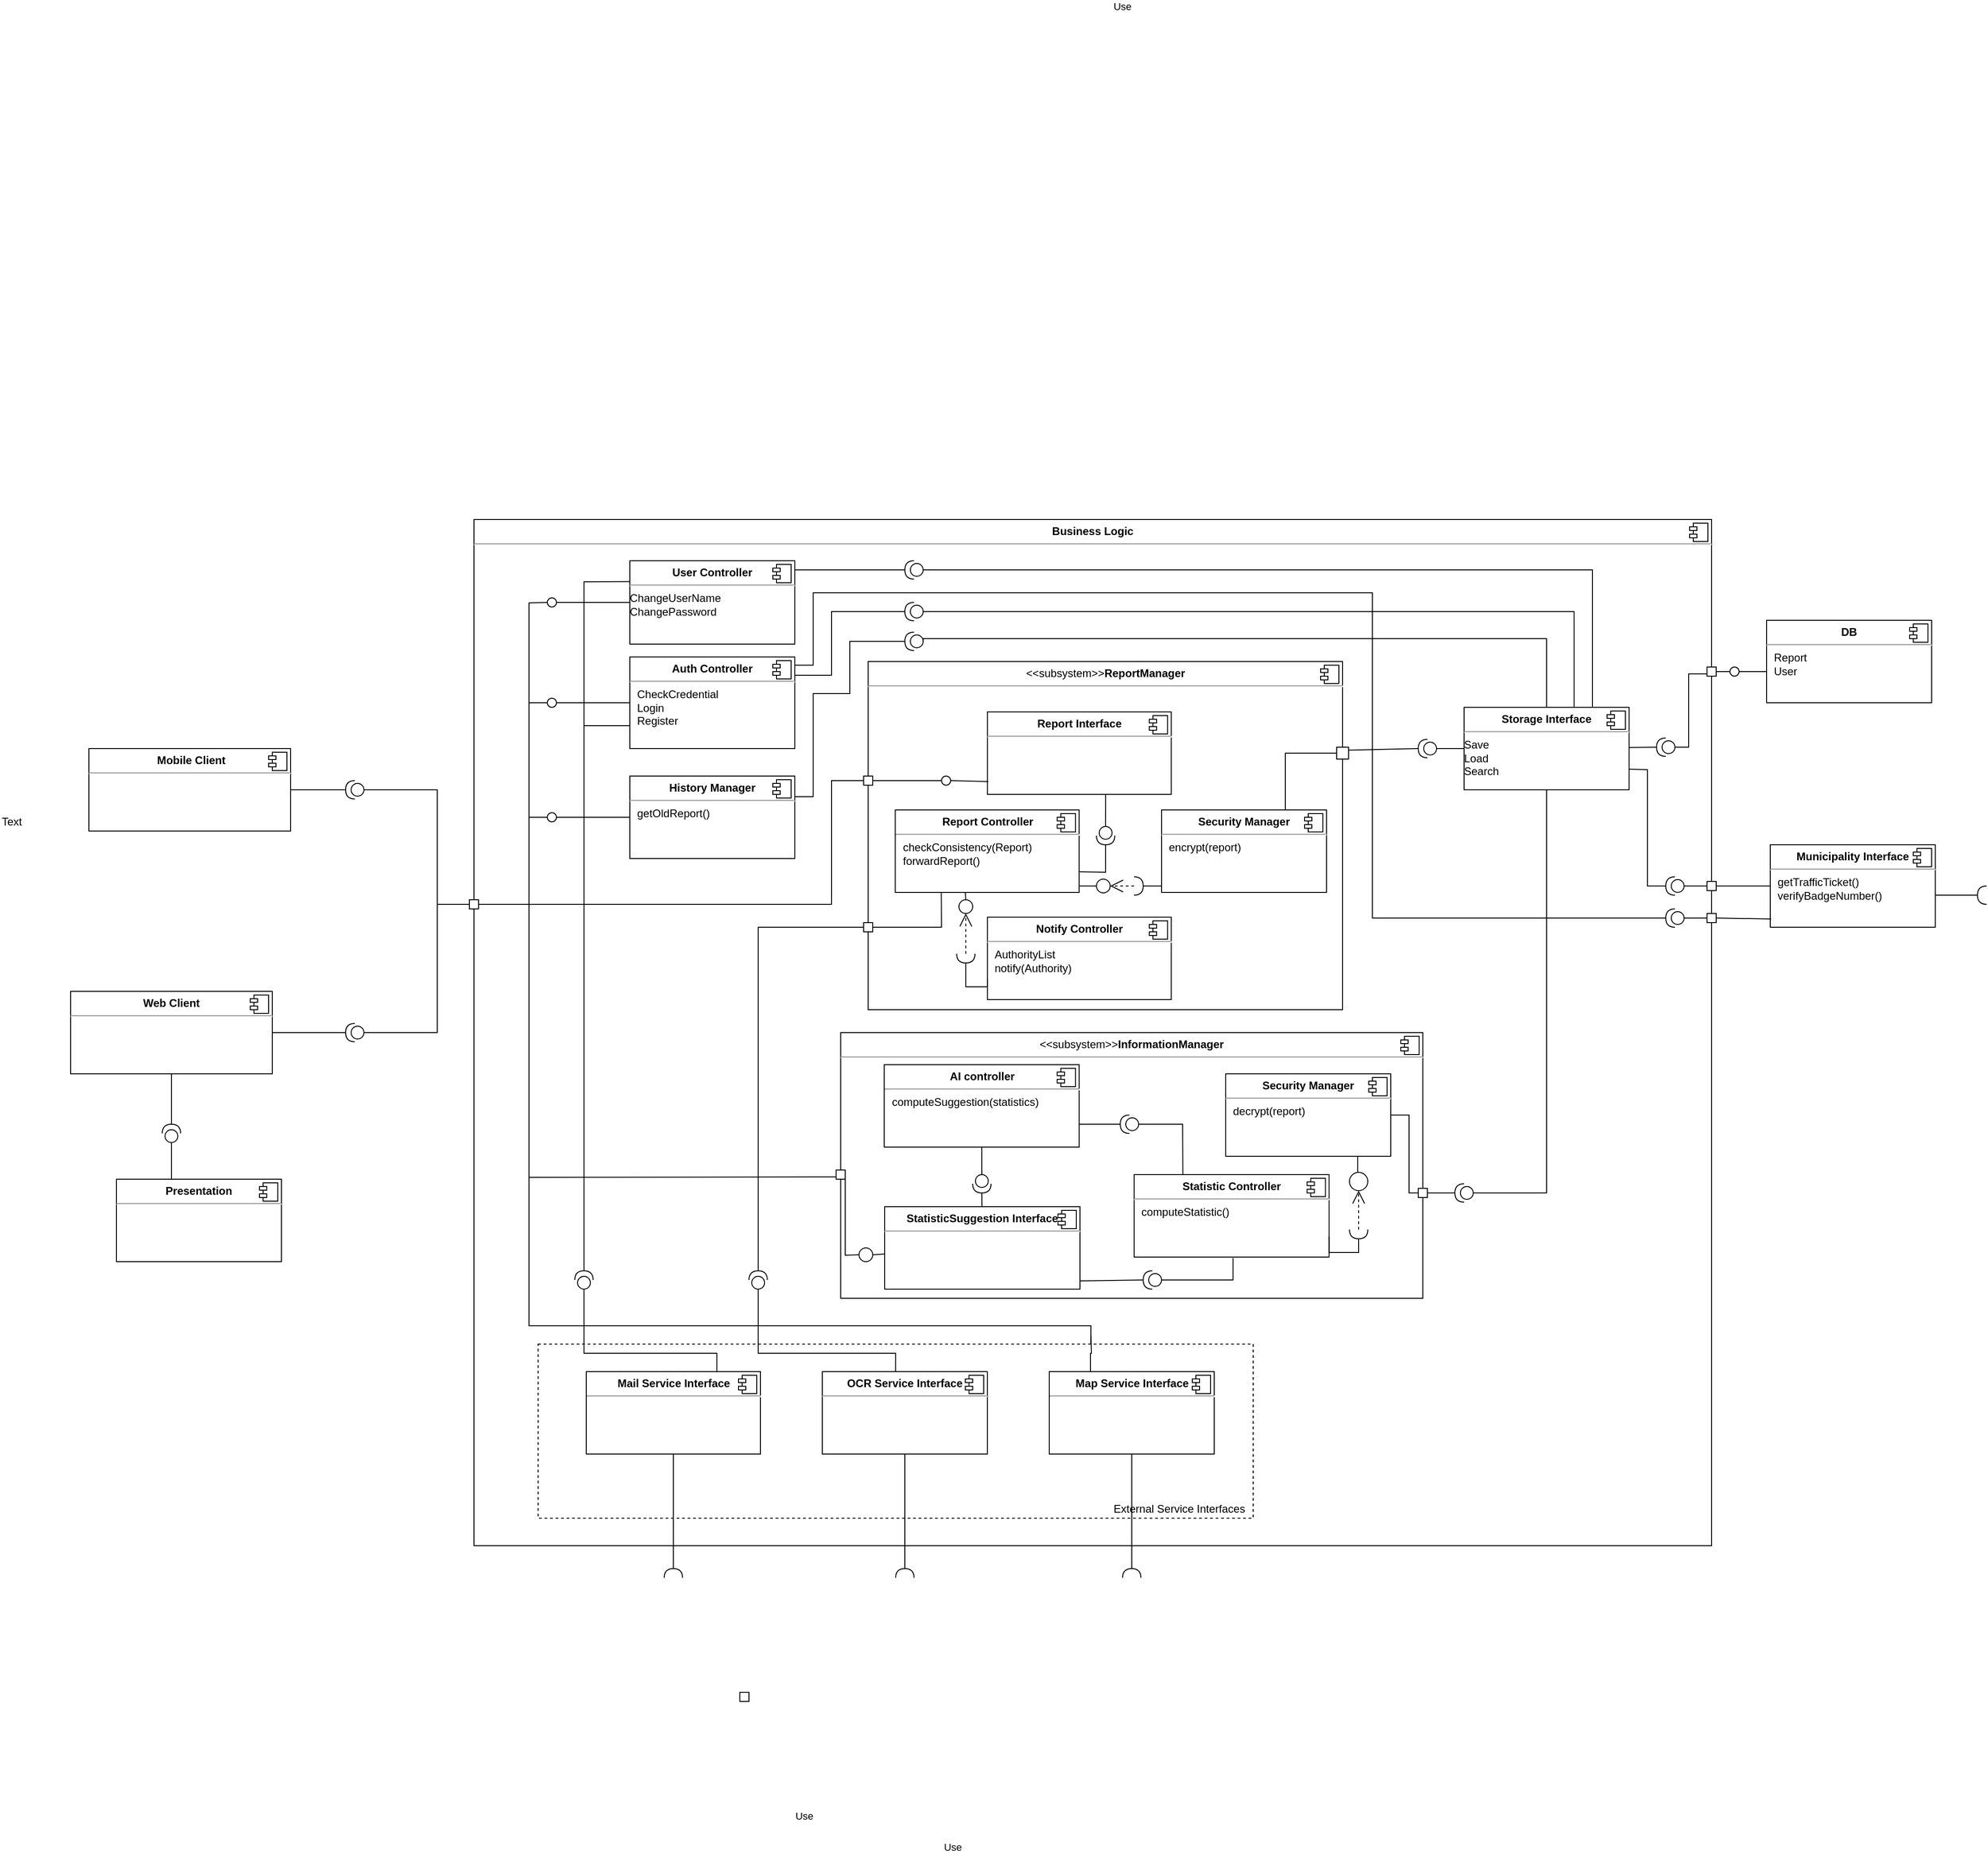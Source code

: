 <mxfile version="12.3.6" type="device" pages="1"><diagram id="5YClN9KeRhyfUi6IMF1h" name="Page-1"><mxGraphModel dx="1614" dy="1619" grid="1" gridSize="10" guides="1" tooltips="1" connect="1" arrows="1" fold="1" page="1" pageScale="1" pageWidth="827" pageHeight="1169" math="0" shadow="0"><root><mxCell id="0"/><mxCell id="1" parent="0"/><mxCell id="qqLT8RB5Y5soCKqECM3d-2" value="&lt;p style=&quot;margin: 0px ; margin-top: 6px ; text-align: center&quot;&gt;&lt;b&gt;Business Logic&lt;/b&gt;&lt;br&gt;&lt;/p&gt;&lt;hr&gt;&lt;p style=&quot;margin: 0px ; margin-left: 8px&quot;&gt;&lt;br&gt;&lt;/p&gt;" style="align=left;overflow=fill;html=1;shadow=0;" parent="1" vertex="1"><mxGeometry x="240" y="60" width="1350" height="1120" as="geometry"/></mxCell><mxCell id="qqLT8RB5Y5soCKqECM3d-3" value="" style="shape=component;jettyWidth=8;jettyHeight=4;" parent="qqLT8RB5Y5soCKqECM3d-2" vertex="1"><mxGeometry x="1" width="20" height="20" relative="1" as="geometry"><mxPoint x="-24" y="4" as="offset"/></mxGeometry></mxCell><mxCell id="BfB_PKCpEKvkI4DOImgI-2" value="" style="shape=providedRequiredInterface;html=1;verticalLabelPosition=bottom;rotation=180;" parent="qqLT8RB5Y5soCKqECM3d-2" vertex="1"><mxGeometry x="470" y="45" width="20" height="20" as="geometry"/></mxCell><mxCell id="BfB_PKCpEKvkI4DOImgI-3" value="" style="shape=providedRequiredInterface;html=1;verticalLabelPosition=bottom;rotation=-180;" parent="qqLT8RB5Y5soCKqECM3d-2" vertex="1"><mxGeometry x="470" y="90.5" width="20" height="20" as="geometry"/></mxCell><mxCell id="cd_9iEVdNCCK7uSHRolh-29" style="edgeStyle=orthogonalEdgeStyle;rounded=0;orthogonalLoop=1;jettySize=auto;html=1;exitX=1;exitY=0.5;exitDx=0;exitDy=0;exitPerimeter=0;entryX=1;entryY=0.5;entryDx=0;entryDy=0;endArrow=none;endFill=0;" parent="qqLT8RB5Y5soCKqECM3d-2" source="BfB_PKCpEKvkI4DOImgI-2" target="qSNP_pKOV0-4uGFezlVe-74" edge="1"><mxGeometry relative="1" as="geometry"><mxPoint x="710" y="115" as="sourcePoint"/><mxPoint x="379" y="135" as="targetPoint"/><Array as="points"><mxPoint x="350" y="55"/></Array></mxGeometry></mxCell><mxCell id="cd_9iEVdNCCK7uSHRolh-30" style="edgeStyle=orthogonalEdgeStyle;rounded=0;orthogonalLoop=1;jettySize=auto;html=1;exitX=1;exitY=0.5;exitDx=0;exitDy=0;exitPerimeter=0;entryX=1;entryY=0.5;entryDx=0;entryDy=0;endArrow=none;endFill=0;" parent="qqLT8RB5Y5soCKqECM3d-2" source="BfB_PKCpEKvkI4DOImgI-3" target="qSNP_pKOV0-4uGFezlVe-78" edge="1"><mxGeometry relative="1" as="geometry"><Array as="points"><mxPoint x="390" y="101"/><mxPoint x="390" y="170"/><mxPoint x="350" y="170"/></Array><mxPoint x="710" y="180" as="sourcePoint"/><mxPoint x="379" y="235" as="targetPoint"/></mxGeometry></mxCell><mxCell id="cd_9iEVdNCCK7uSHRolh-32" value="" style="shape=providedRequiredInterface;html=1;verticalLabelPosition=bottom;rotation=180;" parent="qqLT8RB5Y5soCKqECM3d-2" vertex="1"><mxGeometry x="1300" y="425" width="20" height="20" as="geometry"/></mxCell><mxCell id="qSNP_pKOV0-4uGFezlVe-166" value="" style="shape=providedRequiredInterface;html=1;verticalLabelPosition=bottom;rotation=180;" parent="qqLT8RB5Y5soCKqECM3d-2" vertex="1"><mxGeometry x="1030" y="240" width="20" height="20" as="geometry"/></mxCell><mxCell id="nQHkzfmCRFZbPnYe0Qzf-6" value="" style="whiteSpace=wrap;html=1;aspect=fixed;" parent="qqLT8RB5Y5soCKqECM3d-2" vertex="1"><mxGeometry x="1345" y="161" width="10" height="10" as="geometry"/></mxCell><mxCell id="nQHkzfmCRFZbPnYe0Qzf-8" style="edgeStyle=orthogonalEdgeStyle;rounded=0;orthogonalLoop=1;jettySize=auto;html=1;exitX=1;exitY=0.25;exitDx=0;exitDy=0;entryX=1;entryY=0.75;entryDx=0;entryDy=0;endArrow=none;endFill=0;" parent="qqLT8RB5Y5soCKqECM3d-2" source="nQHkzfmCRFZbPnYe0Qzf-6" target="nQHkzfmCRFZbPnYe0Qzf-6" edge="1"><mxGeometry relative="1" as="geometry"/></mxCell><mxCell id="qSNP_pKOV0-4uGFezlVe-78" value="&lt;p style=&quot;margin: 0px ; margin-top: 6px ; text-align: center&quot;&gt;&lt;b&gt;Auth Controller&lt;br&gt;&lt;/b&gt;&lt;/p&gt;&lt;hr&gt;&lt;p style=&quot;margin: 0px ; margin-left: 8px&quot;&gt;CheckCredential&lt;/p&gt;&lt;p style=&quot;margin: 0px ; margin-left: 8px&quot;&gt;Login&lt;/p&gt;&lt;p style=&quot;margin: 0px ; margin-left: 8px&quot;&gt;Register&lt;br&gt;&lt;/p&gt;" style="align=left;overflow=fill;html=1;" parent="qqLT8RB5Y5soCKqECM3d-2" vertex="1"><mxGeometry x="170" y="150" width="180" height="100" as="geometry"/></mxCell><mxCell id="qSNP_pKOV0-4uGFezlVe-79" value="" style="shape=component;jettyWidth=8;jettyHeight=4;" parent="qSNP_pKOV0-4uGFezlVe-78" vertex="1"><mxGeometry x="1" width="20" height="20" relative="1" as="geometry"><mxPoint x="-24" y="4" as="offset"/></mxGeometry></mxCell><mxCell id="qSNP_pKOV0-4uGFezlVe-74" value="&lt;p style=&quot;margin: 0px ; margin-top: 6px ; text-align: center&quot;&gt;&lt;b&gt;User Controller&lt;/b&gt;&lt;/p&gt;&lt;hr&gt;&lt;div&gt;ChangeUserName&lt;/div&gt;&lt;div&gt;ChangePassword&lt;br&gt;&lt;/div&gt;&lt;div&gt;&lt;br&gt;&lt;/div&gt;&lt;div&gt;&lt;br&gt;&lt;/div&gt;" style="align=left;overflow=fill;html=1;" parent="qqLT8RB5Y5soCKqECM3d-2" vertex="1"><mxGeometry x="170" y="45" width="180" height="91" as="geometry"/></mxCell><mxCell id="qSNP_pKOV0-4uGFezlVe-75" value="" style="shape=component;jettyWidth=8;jettyHeight=4;" parent="qSNP_pKOV0-4uGFezlVe-74" vertex="1"><mxGeometry x="1" width="20" height="20" relative="1" as="geometry"><mxPoint x="-24" y="4" as="offset"/></mxGeometry></mxCell><mxCell id="_JZRmpUxR8vqIyTL9JEv-31" style="edgeStyle=orthogonalEdgeStyle;rounded=0;orthogonalLoop=1;jettySize=auto;html=1;exitX=1;exitY=0.25;exitDx=0;exitDy=0;entryX=1;entryY=0.5;entryDx=0;entryDy=0;entryPerimeter=0;endArrow=none;endFill=0;" parent="qqLT8RB5Y5soCKqECM3d-2" source="_JZRmpUxR8vqIyTL9JEv-19" target="_JZRmpUxR8vqIyTL9JEv-30" edge="1"><mxGeometry relative="1" as="geometry"><Array as="points"><mxPoint x="370" y="303"/><mxPoint x="370" y="190"/><mxPoint x="410" y="190"/><mxPoint x="410" y="133"/></Array></mxGeometry></mxCell><mxCell id="_JZRmpUxR8vqIyTL9JEv-19" value="&lt;p style=&quot;margin: 0px ; margin-top: 6px ; text-align: center&quot;&gt;&lt;b&gt;History Manager&lt;/b&gt;&lt;br&gt;&lt;/p&gt;&lt;hr&gt;&lt;p style=&quot;margin: 0px ; margin-left: 8px&quot;&gt;getOldReport()&lt;br&gt;&lt;/p&gt;" style="align=left;overflow=fill;html=1;" parent="qqLT8RB5Y5soCKqECM3d-2" vertex="1"><mxGeometry x="170" y="280" width="180" height="90" as="geometry"/></mxCell><mxCell id="_JZRmpUxR8vqIyTL9JEv-20" value="" style="shape=component;jettyWidth=8;jettyHeight=4;" parent="_JZRmpUxR8vqIyTL9JEv-19" vertex="1"><mxGeometry x="1" width="20" height="20" relative="1" as="geometry"><mxPoint x="-24" y="4" as="offset"/></mxGeometry></mxCell><mxCell id="cd_9iEVdNCCK7uSHRolh-42" style="edgeStyle=none;rounded=0;orthogonalLoop=1;jettySize=auto;html=1;exitX=1;exitY=0.5;exitDx=0;exitDy=0;exitPerimeter=0;endArrow=none;endFill=0;entryX=1;entryY=0.09;entryDx=0;entryDy=0;entryPerimeter=0;" parent="qqLT8RB5Y5soCKqECM3d-2" source="cd_9iEVdNCCK7uSHRolh-32" target="qSNP_pKOV0-4uGFezlVe-78" edge="1"><mxGeometry relative="1" as="geometry"><mxPoint x="1540" y="495" as="sourcePoint"/><mxPoint x="350" y="214" as="targetPoint"/><Array as="points"><mxPoint x="980" y="435"/><mxPoint x="980" y="280"/><mxPoint x="980" y="80"/><mxPoint x="590" y="80"/><mxPoint x="370" y="80"/><mxPoint x="370" y="120"/><mxPoint x="370" y="159"/></Array></mxGeometry></mxCell><mxCell id="qSNP_pKOV0-4uGFezlVe-80" value="" style="ellipse;whiteSpace=wrap;html=1;aspect=fixed;" parent="qqLT8RB5Y5soCKqECM3d-2" vertex="1"><mxGeometry x="80" y="85.5" width="10" height="10" as="geometry"/></mxCell><mxCell id="cd_9iEVdNCCK7uSHRolh-16" style="edgeStyle=none;rounded=0;orthogonalLoop=1;jettySize=auto;html=1;exitX=1;exitY=0.5;exitDx=0;exitDy=0;endArrow=none;endFill=0;entryX=0;entryY=0.5;entryDx=0;entryDy=0;" parent="qqLT8RB5Y5soCKqECM3d-2" source="qSNP_pKOV0-4uGFezlVe-80" target="qSNP_pKOV0-4uGFezlVe-74" edge="1"><mxGeometry relative="1" as="geometry"><mxPoint x="145" y="155" as="targetPoint"/></mxGeometry></mxCell><mxCell id="_JZRmpUxR8vqIyTL9JEv-24" style="edgeStyle=orthogonalEdgeStyle;rounded=0;orthogonalLoop=1;jettySize=auto;html=1;exitX=1;exitY=0.5;exitDx=0;exitDy=0;entryX=0;entryY=0.5;entryDx=0;entryDy=0;endArrow=none;endFill=0;" parent="qqLT8RB5Y5soCKqECM3d-2" source="qSNP_pKOV0-4uGFezlVe-91" target="qSNP_pKOV0-4uGFezlVe-78" edge="1"><mxGeometry relative="1" as="geometry"/></mxCell><mxCell id="qSNP_pKOV0-4uGFezlVe-91" value="" style="ellipse;whiteSpace=wrap;html=1;aspect=fixed;" parent="qqLT8RB5Y5soCKqECM3d-2" vertex="1"><mxGeometry x="80" y="195" width="10" height="10" as="geometry"/></mxCell><mxCell id="_JZRmpUxR8vqIyTL9JEv-29" style="edgeStyle=orthogonalEdgeStyle;rounded=0;orthogonalLoop=1;jettySize=auto;html=1;exitX=1;exitY=0.5;exitDx=0;exitDy=0;entryX=0;entryY=0.5;entryDx=0;entryDy=0;endArrow=none;endFill=0;" parent="qqLT8RB5Y5soCKqECM3d-2" source="_JZRmpUxR8vqIyTL9JEv-27" target="_JZRmpUxR8vqIyTL9JEv-19" edge="1"><mxGeometry relative="1" as="geometry"/></mxCell><mxCell id="_JZRmpUxR8vqIyTL9JEv-27" value="" style="ellipse;whiteSpace=wrap;html=1;aspect=fixed;" parent="qqLT8RB5Y5soCKqECM3d-2" vertex="1"><mxGeometry x="80" y="320" width="10" height="10" as="geometry"/></mxCell><mxCell id="_JZRmpUxR8vqIyTL9JEv-30" value="" style="shape=providedRequiredInterface;html=1;verticalLabelPosition=bottom;rotation=180;" parent="qqLT8RB5Y5soCKqECM3d-2" vertex="1"><mxGeometry x="470" y="123" width="20" height="20" as="geometry"/></mxCell><mxCell id="a7hR6AEU0rqpUllK16c6-3" value="&lt;b&gt;&lt;/b&gt;&lt;p style=&quot;margin: 0px ; margin-top: 6px ; text-align: center&quot;&gt;&lt;b&gt;&amp;nbsp;Mobile Client&lt;/b&gt;&lt;br&gt;&lt;/p&gt;&lt;hr&gt;" style="align=left;overflow=fill;html=1;" parent="1" vertex="1"><mxGeometry x="-180" y="310" width="220" height="90" as="geometry"/></mxCell><mxCell id="a7hR6AEU0rqpUllK16c6-4" value="" style="shape=component;jettyWidth=8;jettyHeight=4;" parent="a7hR6AEU0rqpUllK16c6-3" vertex="1"><mxGeometry x="1" width="20" height="20" relative="1" as="geometry"><mxPoint x="-24" y="4" as="offset"/></mxGeometry></mxCell><mxCell id="qSNP_pKOV0-4uGFezlVe-90" style="edgeStyle=none;rounded=0;orthogonalLoop=1;jettySize=auto;html=1;exitX=0;exitY=0.5;exitDx=0;exitDy=0;exitPerimeter=0;entryX=0;entryY=0.5;entryDx=0;entryDy=0;endArrow=none;endFill=0;" parent="1" target="qSNP_pKOV0-4uGFezlVe-80" edge="1"><mxGeometry relative="1" as="geometry"><Array as="points"><mxPoint x="300" y="480"/><mxPoint x="300" y="151"/></Array><mxPoint x="210" y="480" as="sourcePoint"/></mxGeometry></mxCell><mxCell id="qSNP_pKOV0-4uGFezlVe-104" style="edgeStyle=none;rounded=0;orthogonalLoop=1;jettySize=auto;html=1;exitX=0;exitY=0.5;exitDx=0;exitDy=0;exitPerimeter=0;entryX=0;entryY=0.5;entryDx=0;entryDy=0;endArrow=none;endFill=0;" parent="1" target="qSNP_pKOV0-4uGFezlVe-103" edge="1"><mxGeometry relative="1" as="geometry"><Array as="points"><mxPoint x="630" y="480"/><mxPoint x="630" y="380"/><mxPoint x="630" y="345"/></Array><mxPoint x="210" y="480" as="sourcePoint"/></mxGeometry></mxCell><mxCell id="qSNP_pKOV0-4uGFezlVe-138" style="edgeStyle=none;rounded=0;orthogonalLoop=1;jettySize=auto;html=1;exitX=0;exitY=0.5;exitDx=0;exitDy=0;exitPerimeter=0;entryX=0;entryY=0.75;entryDx=0;entryDy=0;endArrow=none;endFill=0;" parent="1" source="_JZRmpUxR8vqIyTL9JEv-38" target="qSNP_pKOV0-4uGFezlVe-137" edge="1"><mxGeometry relative="1" as="geometry"><Array as="points"><mxPoint x="200" y="355"/><mxPoint x="200" y="480"/><mxPoint x="300" y="480"/><mxPoint x="300" y="778"/></Array><mxPoint x="210" y="480" as="sourcePoint"/></mxGeometry></mxCell><mxCell id="_xlGBoI4aea91XirdVQH-34" style="edgeStyle=none;rounded=0;orthogonalLoop=1;jettySize=auto;html=1;exitX=0;exitY=0.5;exitDx=0;exitDy=0;exitPerimeter=0;entryX=0.25;entryY=0;entryDx=0;entryDy=0;labelBackgroundColor=#ffffff;endArrow=none;endFill=0;" parent="1" source="qqLT8RB5Y5soCKqECM3d-7" target="qSNP_pKOV0-4uGFezlVe-113" edge="1"><mxGeometry relative="1" as="geometry"><Array as="points"><mxPoint x="300" y="480"/><mxPoint x="300" y="940"/><mxPoint x="913" y="940"/></Array></mxGeometry></mxCell><mxCell id="qSNP_pKOV0-4uGFezlVe-95" value="&lt;p style=&quot;margin: 0px ; margin-top: 6px ; text-align: center&quot;&gt;&amp;lt;&amp;lt;subsystem&amp;gt;&amp;gt;&lt;b&gt;ReportManager&lt;/b&gt;&lt;br&gt;&lt;/p&gt;&lt;hr&gt;" style="align=left;overflow=fill;html=1;" parent="1" vertex="1"><mxGeometry x="670" y="215" width="517.5" height="380" as="geometry"/></mxCell><mxCell id="qSNP_pKOV0-4uGFezlVe-96" value="" style="shape=component;jettyWidth=8;jettyHeight=4;" parent="qSNP_pKOV0-4uGFezlVe-95" vertex="1"><mxGeometry x="1" width="20" height="20" relative="1" as="geometry"><mxPoint x="-24" y="4" as="offset"/></mxGeometry></mxCell><mxCell id="qSNP_pKOV0-4uGFezlVe-97" value="&lt;p style=&quot;margin: 0px ; margin-top: 6px ; text-align: center&quot;&gt;&lt;b&gt;Report Interface&lt;br&gt;&lt;/b&gt;&lt;/p&gt;&lt;hr&gt;&lt;p style=&quot;margin: 0px ; margin-left: 8px&quot;&gt;&lt;br&gt;&lt;/p&gt;" style="align=left;overflow=fill;html=1;" parent="qSNP_pKOV0-4uGFezlVe-95" vertex="1"><mxGeometry x="130.071" y="55" width="200.571" height="90" as="geometry"/></mxCell><mxCell id="qSNP_pKOV0-4uGFezlVe-98" value="" style="shape=component;jettyWidth=8;jettyHeight=4;" parent="qSNP_pKOV0-4uGFezlVe-97" vertex="1"><mxGeometry x="1" width="20" height="20" relative="1" as="geometry"><mxPoint x="-24" y="4" as="offset"/></mxGeometry></mxCell><mxCell id="qSNP_pKOV0-4uGFezlVe-99" value="&lt;p style=&quot;margin: 0px ; margin-top: 6px ; text-align: center&quot;&gt;&lt;b&gt;Report Controller&lt;/b&gt;&lt;br&gt;&lt;/p&gt;&lt;hr&gt;&lt;p style=&quot;margin: 0px ; margin-left: 8px&quot;&gt;checkConsistency(Report)&lt;/p&gt;&lt;p style=&quot;margin: 0px ; margin-left: 8px&quot;&gt;forwardReport()&lt;br&gt;&lt;/p&gt;" style="align=left;overflow=fill;html=1;" parent="qSNP_pKOV0-4uGFezlVe-95" vertex="1"><mxGeometry x="29.571" y="162" width="200.571" height="90" as="geometry"/></mxCell><mxCell id="qSNP_pKOV0-4uGFezlVe-100" value="" style="shape=component;jettyWidth=8;jettyHeight=4;" parent="qSNP_pKOV0-4uGFezlVe-99" vertex="1"><mxGeometry x="1" width="20" height="20" relative="1" as="geometry"><mxPoint x="-24" y="4" as="offset"/></mxGeometry></mxCell><mxCell id="qSNP_pKOV0-4uGFezlVe-101" value="&lt;p style=&quot;margin: 0px ; margin-top: 6px ; text-align: center&quot;&gt;&lt;b&gt;Notify Controller&lt;/b&gt;&lt;br&gt;&lt;/p&gt;&lt;hr&gt;&lt;p style=&quot;margin: 0px ; margin-left: 8px&quot;&gt;AuthorityList&lt;/p&gt;&lt;p style=&quot;margin: 0px ; margin-left: 8px&quot;&gt;notify(Authority)&lt;br&gt;&lt;/p&gt;" style="align=left;overflow=fill;html=1;" parent="qSNP_pKOV0-4uGFezlVe-95" vertex="1"><mxGeometry x="130.071" y="279" width="200.571" height="90" as="geometry"/></mxCell><mxCell id="qSNP_pKOV0-4uGFezlVe-102" value="" style="shape=component;jettyWidth=8;jettyHeight=4;" parent="qSNP_pKOV0-4uGFezlVe-101" vertex="1"><mxGeometry x="1" width="20" height="20" relative="1" as="geometry"><mxPoint x="-24" y="4" as="offset"/></mxGeometry></mxCell><mxCell id="qSNP_pKOV0-4uGFezlVe-107" style="edgeStyle=none;rounded=0;orthogonalLoop=1;jettySize=auto;html=1;exitX=1;exitY=0.5;exitDx=0;exitDy=0;endArrow=none;endFill=0;" parent="qSNP_pKOV0-4uGFezlVe-95" source="qSNP_pKOV0-4uGFezlVe-105" edge="1"><mxGeometry relative="1" as="geometry"><mxPoint x="131" y="131" as="targetPoint"/></mxGeometry></mxCell><mxCell id="qSNP_pKOV0-4uGFezlVe-105" value="" style="ellipse;whiteSpace=wrap;html=1;aspect=fixed;" parent="qSNP_pKOV0-4uGFezlVe-95" vertex="1"><mxGeometry x="80" y="125" width="10" height="10" as="geometry"/></mxCell><mxCell id="_xlGBoI4aea91XirdVQH-5" value="&lt;p style=&quot;margin: 0px ; margin-top: 6px ; text-align: center&quot;&gt;&lt;b&gt;Security Manager&lt;/b&gt;&lt;br&gt;&lt;/p&gt;&lt;hr&gt;&lt;p style=&quot;margin: 0px ; margin-left: 8px&quot;&gt;encrypt(report)&lt;/p&gt;" style="align=left;overflow=fill;html=1;" parent="qSNP_pKOV0-4uGFezlVe-95" vertex="1"><mxGeometry x="320" y="162" width="180" height="90" as="geometry"/></mxCell><mxCell id="_xlGBoI4aea91XirdVQH-6" value="" style="shape=component;jettyWidth=8;jettyHeight=4;" parent="_xlGBoI4aea91XirdVQH-5" vertex="1"><mxGeometry x="1" width="20" height="20" relative="1" as="geometry"><mxPoint x="-24" y="4" as="offset"/></mxGeometry></mxCell><mxCell id="_xlGBoI4aea91XirdVQH-29" style="edgeStyle=none;rounded=0;orthogonalLoop=1;jettySize=auto;html=1;exitX=1;exitY=0.5;exitDx=0;exitDy=0;exitPerimeter=0;entryX=1;entryY=0.75;entryDx=0;entryDy=0;endArrow=none;endFill=0;" parent="qSNP_pKOV0-4uGFezlVe-95" source="_xlGBoI4aea91XirdVQH-28" target="qSNP_pKOV0-4uGFezlVe-99" edge="1"><mxGeometry relative="1" as="geometry"><Array as="points"><mxPoint x="259" y="230"/></Array></mxGeometry></mxCell><mxCell id="_xlGBoI4aea91XirdVQH-30" style="edgeStyle=none;rounded=0;orthogonalLoop=1;jettySize=auto;html=1;exitX=0;exitY=0.5;exitDx=0;exitDy=0;exitPerimeter=0;entryX=0.643;entryY=1;entryDx=0;entryDy=0;entryPerimeter=0;endArrow=none;endFill=0;" parent="qSNP_pKOV0-4uGFezlVe-95" source="_xlGBoI4aea91XirdVQH-28" target="qSNP_pKOV0-4uGFezlVe-97" edge="1"><mxGeometry relative="1" as="geometry"/></mxCell><mxCell id="_xlGBoI4aea91XirdVQH-28" value="" style="shape=providedRequiredInterface;html=1;verticalLabelPosition=bottom;rotation=90;" parent="qSNP_pKOV0-4uGFezlVe-95" vertex="1"><mxGeometry x="249" y="180" width="20" height="20" as="geometry"/></mxCell><mxCell id="_JZRmpUxR8vqIyTL9JEv-10" style="edgeStyle=orthogonalEdgeStyle;rounded=0;orthogonalLoop=1;jettySize=auto;html=1;exitX=1;exitY=0.5;exitDx=0;exitDy=0;exitPerimeter=0;entryX=0;entryY=0.75;entryDx=0;entryDy=0;endArrow=none;endFill=0;" parent="qSNP_pKOV0-4uGFezlVe-95" source="nQHkzfmCRFZbPnYe0Qzf-11" target="qSNP_pKOV0-4uGFezlVe-101" edge="1"><mxGeometry relative="1" as="geometry"><Array as="points"><mxPoint x="107" y="355"/><mxPoint x="130" y="355"/></Array></mxGeometry></mxCell><mxCell id="nQHkzfmCRFZbPnYe0Qzf-11" value="" style="shape=requiredInterface;html=1;verticalLabelPosition=bottom;rotation=90;" parent="qSNP_pKOV0-4uGFezlVe-95" vertex="1"><mxGeometry x="101.5" y="314" width="10" height="20" as="geometry"/></mxCell><mxCell id="nQHkzfmCRFZbPnYe0Qzf-20" style="edgeStyle=none;rounded=0;orthogonalLoop=1;jettySize=auto;html=1;exitX=1;exitY=0.5;exitDx=0;exitDy=0;exitPerimeter=0;entryX=0;entryY=0.922;entryDx=0;entryDy=0;entryPerimeter=0;endArrow=none;endFill=0;" parent="qSNP_pKOV0-4uGFezlVe-95" source="nQHkzfmCRFZbPnYe0Qzf-17" target="_xlGBoI4aea91XirdVQH-5" edge="1"><mxGeometry relative="1" as="geometry"/></mxCell><mxCell id="nQHkzfmCRFZbPnYe0Qzf-17" value="" style="shape=requiredInterface;html=1;verticalLabelPosition=bottom;" parent="qSNP_pKOV0-4uGFezlVe-95" vertex="1"><mxGeometry x="290" y="235" width="10" height="20" as="geometry"/></mxCell><mxCell id="_JZRmpUxR8vqIyTL9JEv-9" style="edgeStyle=orthogonalEdgeStyle;rounded=0;orthogonalLoop=1;jettySize=auto;html=1;exitX=0.5;exitY=0;exitDx=0;exitDy=0;entryX=0.381;entryY=1;entryDx=0;entryDy=0;entryPerimeter=0;endArrow=none;endFill=0;" parent="qSNP_pKOV0-4uGFezlVe-95" source="_JZRmpUxR8vqIyTL9JEv-6" target="qSNP_pKOV0-4uGFezlVe-99" edge="1"><mxGeometry relative="1" as="geometry"/></mxCell><mxCell id="_JZRmpUxR8vqIyTL9JEv-6" value="" style="ellipse;whiteSpace=wrap;html=1;aspect=fixed;" parent="qSNP_pKOV0-4uGFezlVe-95" vertex="1"><mxGeometry x="99" y="260" width="15" height="15" as="geometry"/></mxCell><mxCell id="_JZRmpUxR8vqIyTL9JEv-7" value="Use" style="endArrow=open;endSize=12;dashed=1;html=1;exitX=0;exitY=0.5;exitDx=0;exitDy=0;exitPerimeter=0;" parent="qSNP_pKOV0-4uGFezlVe-95" source="nQHkzfmCRFZbPnYe0Qzf-11" target="_JZRmpUxR8vqIyTL9JEv-6" edge="1"><mxGeometry x="-1" y="-995" width="160" relative="1" as="geometry"><mxPoint x="775" y="515" as="sourcePoint"/><mxPoint x="776" y="490" as="targetPoint"/><mxPoint x="-1010" y="975" as="offset"/></mxGeometry></mxCell><mxCell id="_JZRmpUxR8vqIyTL9JEv-16" style="edgeStyle=orthogonalEdgeStyle;rounded=0;orthogonalLoop=1;jettySize=auto;html=1;exitX=0;exitY=0.5;exitDx=0;exitDy=0;entryX=0.999;entryY=0.922;entryDx=0;entryDy=0;entryPerimeter=0;endArrow=none;endFill=0;" parent="qSNP_pKOV0-4uGFezlVe-95" source="_JZRmpUxR8vqIyTL9JEv-11" target="qSNP_pKOV0-4uGFezlVe-99" edge="1"><mxGeometry relative="1" as="geometry"/></mxCell><mxCell id="_JZRmpUxR8vqIyTL9JEv-11" value="" style="ellipse;whiteSpace=wrap;html=1;aspect=fixed;" parent="qSNP_pKOV0-4uGFezlVe-95" vertex="1"><mxGeometry x="249" y="237.5" width="15" height="15" as="geometry"/></mxCell><mxCell id="_JZRmpUxR8vqIyTL9JEv-17" value="Use" style="endArrow=open;endSize=12;dashed=1;html=1;exitX=0;exitY=0.5;exitDx=0;exitDy=0;exitPerimeter=0;entryX=1;entryY=0.5;entryDx=0;entryDy=0;" parent="qSNP_pKOV0-4uGFezlVe-95" source="nQHkzfmCRFZbPnYe0Qzf-17" target="_JZRmpUxR8vqIyTL9JEv-11" edge="1"><mxGeometry y="-960" width="160" relative="1" as="geometry"><mxPoint x="290" y="259.5" as="sourcePoint"/><mxPoint x="370" y="259.5" as="targetPoint"/><mxPoint as="offset"/></mxGeometry></mxCell><mxCell id="qSNP_pKOV0-4uGFezlVe-106" style="edgeStyle=none;rounded=0;orthogonalLoop=1;jettySize=auto;html=1;exitX=1;exitY=0.5;exitDx=0;exitDy=0;entryX=0;entryY=0.5;entryDx=0;entryDy=0;endArrow=none;endFill=0;" parent="1" source="qSNP_pKOV0-4uGFezlVe-103" target="qSNP_pKOV0-4uGFezlVe-105" edge="1"><mxGeometry relative="1" as="geometry"/></mxCell><mxCell id="qSNP_pKOV0-4uGFezlVe-103" value="" style="whiteSpace=wrap;html=1;aspect=fixed;" parent="1" vertex="1"><mxGeometry x="665" y="340" width="10" height="10" as="geometry"/></mxCell><mxCell id="qSNP_pKOV0-4uGFezlVe-108" value="" style="rounded=0;whiteSpace=wrap;html=1;dashed=1;" parent="1" vertex="1"><mxGeometry x="310" y="960" width="780" height="190" as="geometry"/></mxCell><mxCell id="nQHkzfmCRFZbPnYe0Qzf-28" style="edgeStyle=none;rounded=0;orthogonalLoop=1;jettySize=auto;html=1;exitX=0.5;exitY=1;exitDx=0;exitDy=0;entryX=1;entryY=0.5;entryDx=0;entryDy=0;entryPerimeter=0;endArrow=none;endFill=0;" parent="1" source="qSNP_pKOV0-4uGFezlVe-109" target="nQHkzfmCRFZbPnYe0Qzf-25" edge="1"><mxGeometry relative="1" as="geometry"/></mxCell><mxCell id="qSNP_pKOV0-4uGFezlVe-109" value="&lt;p style=&quot;margin: 0px ; margin-top: 6px ; text-align: center&quot;&gt;&lt;b&gt;Mail Service Interface&lt;/b&gt;&lt;br&gt;&lt;/p&gt;&lt;hr&gt;&lt;p style=&quot;margin: 0px ; margin-left: 8px&quot;&gt;&lt;br&gt;&lt;br&gt;&lt;/p&gt;" style="align=left;overflow=fill;html=1;" parent="1" vertex="1"><mxGeometry x="362.5" y="990" width="190" height="90" as="geometry"/></mxCell><mxCell id="qSNP_pKOV0-4uGFezlVe-110" value="" style="shape=component;jettyWidth=8;jettyHeight=4;" parent="qSNP_pKOV0-4uGFezlVe-109" vertex="1"><mxGeometry x="1" width="20" height="20" relative="1" as="geometry"><mxPoint x="-24" y="4" as="offset"/></mxGeometry></mxCell><mxCell id="nQHkzfmCRFZbPnYe0Qzf-27" style="edgeStyle=none;rounded=0;orthogonalLoop=1;jettySize=auto;html=1;exitX=0.5;exitY=1;exitDx=0;exitDy=0;entryX=1;entryY=0.5;entryDx=0;entryDy=0;entryPerimeter=0;endArrow=none;endFill=0;" parent="1" source="qSNP_pKOV0-4uGFezlVe-111" target="nQHkzfmCRFZbPnYe0Qzf-24" edge="1"><mxGeometry relative="1" as="geometry"/></mxCell><mxCell id="qSNP_pKOV0-4uGFezlVe-111" value="&lt;p style=&quot;margin: 0px ; margin-top: 6px ; text-align: center&quot;&gt;&lt;b&gt;OCR Service Interface&lt;/b&gt;&lt;br&gt;&lt;/p&gt;&lt;hr&gt;" style="align=left;overflow=fill;html=1;" parent="1" vertex="1"><mxGeometry x="620" y="990" width="180" height="90" as="geometry"/></mxCell><mxCell id="qSNP_pKOV0-4uGFezlVe-112" value="" style="shape=component;jettyWidth=8;jettyHeight=4;" parent="qSNP_pKOV0-4uGFezlVe-111" vertex="1"><mxGeometry x="1" width="20" height="20" relative="1" as="geometry"><mxPoint x="-24" y="4" as="offset"/></mxGeometry></mxCell><mxCell id="qqLT8RB5Y5soCKqECM3d-5" style="edgeStyle=orthogonalEdgeStyle;rounded=0;orthogonalLoop=1;jettySize=auto;html=1;exitX=0.25;exitY=0;exitDx=0;exitDy=0;endArrow=none;endFill=0;" parent="1" source="qSNP_pKOV0-4uGFezlVe-113" edge="1"><mxGeometry relative="1" as="geometry"><mxPoint x="913" y="950" as="targetPoint"/></mxGeometry></mxCell><mxCell id="qSNP_pKOV0-4uGFezlVe-113" value="&lt;p style=&quot;margin: 0px ; margin-top: 6px ; text-align: center&quot;&gt;&lt;b&gt;Map Service Interface&lt;/b&gt;&lt;br&gt;&lt;/p&gt;&lt;hr&gt;&lt;p style=&quot;margin: 0px ; margin-left: 8px&quot;&gt;&lt;br&gt;&lt;/p&gt;" style="align=left;overflow=fill;html=1;" parent="1" vertex="1"><mxGeometry x="867.5" y="990" width="180" height="90" as="geometry"/></mxCell><mxCell id="qSNP_pKOV0-4uGFezlVe-114" value="" style="shape=component;jettyWidth=8;jettyHeight=4;" parent="qSNP_pKOV0-4uGFezlVe-113" vertex="1"><mxGeometry x="1" width="20" height="20" relative="1" as="geometry"><mxPoint x="-24" y="4" as="offset"/></mxGeometry></mxCell><mxCell id="qSNP_pKOV0-4uGFezlVe-117" style="edgeStyle=none;rounded=0;orthogonalLoop=1;jettySize=auto;html=1;exitX=0;exitY=0.5;exitDx=0;exitDy=0;exitPerimeter=0;entryX=0.75;entryY=0;entryDx=0;entryDy=0;endArrow=none;endFill=0;" parent="1" source="qSNP_pKOV0-4uGFezlVe-115" target="qSNP_pKOV0-4uGFezlVe-109" edge="1"><mxGeometry relative="1" as="geometry"><Array as="points"><mxPoint x="360" y="970"/><mxPoint x="505" y="970"/></Array></mxGeometry></mxCell><mxCell id="cd_9iEVdNCCK7uSHRolh-26" style="edgeStyle=none;rounded=0;orthogonalLoop=1;jettySize=auto;html=1;exitX=1;exitY=0.5;exitDx=0;exitDy=0;exitPerimeter=0;entryX=0;entryY=0.25;entryDx=0;entryDy=0;endArrow=none;endFill=0;" parent="1" source="qSNP_pKOV0-4uGFezlVe-115" target="qSNP_pKOV0-4uGFezlVe-74" edge="1"><mxGeometry relative="1" as="geometry"><Array as="points"><mxPoint x="360" y="128"/></Array><mxPoint x="385" y="195.5" as="targetPoint"/></mxGeometry></mxCell><mxCell id="qSNP_pKOV0-4uGFezlVe-115" value="" style="shape=providedRequiredInterface;html=1;verticalLabelPosition=bottom;rotation=-90;" parent="1" vertex="1"><mxGeometry x="350" y="880" width="20" height="20" as="geometry"/></mxCell><mxCell id="qSNP_pKOV0-4uGFezlVe-121" value="&lt;p style=&quot;margin: 0px ; margin-top: 6px ; text-align: center&quot;&gt;&amp;lt;&amp;lt;subsystem&amp;gt;&amp;gt;&lt;b&gt;InformationManager&lt;/b&gt;&lt;br&gt;&lt;/p&gt;&lt;hr&gt;" style="align=left;overflow=fill;html=1;" parent="1" vertex="1"><mxGeometry x="640" y="620" width="635" height="290" as="geometry"/></mxCell><mxCell id="qSNP_pKOV0-4uGFezlVe-122" value="" style="shape=component;jettyWidth=8;jettyHeight=4;" parent="qSNP_pKOV0-4uGFezlVe-121" vertex="1"><mxGeometry x="1" width="20" height="20" relative="1" as="geometry"><mxPoint x="-24" y="4" as="offset"/></mxGeometry></mxCell><mxCell id="qSNP_pKOV0-4uGFezlVe-123" value="&lt;p style=&quot;margin: 0px ; margin-top: 6px ; text-align: center&quot;&gt;&lt;b&gt;AI controller&lt;/b&gt;&lt;br&gt;&lt;/p&gt;&lt;hr&gt;&lt;p style=&quot;margin: 0px ; margin-left: 8px&quot;&gt;computeSuggestion(statistics)&lt;br&gt;&lt;/p&gt;" style="align=left;overflow=fill;html=1;" parent="qSNP_pKOV0-4uGFezlVe-121" vertex="1"><mxGeometry x="47.533" y="35" width="212.627" height="90" as="geometry"/></mxCell><mxCell id="qSNP_pKOV0-4uGFezlVe-124" value="" style="shape=component;jettyWidth=8;jettyHeight=4;" parent="qSNP_pKOV0-4uGFezlVe-123" vertex="1"><mxGeometry x="1" width="20" height="20" relative="1" as="geometry"><mxPoint x="-24" y="4" as="offset"/></mxGeometry></mxCell><mxCell id="qSNP_pKOV0-4uGFezlVe-125" value="&lt;p style=&quot;margin: 0px ; margin-top: 6px ; text-align: center&quot;&gt;&lt;b&gt;StatisticSuggestion Interface&lt;/b&gt;&lt;br&gt;&lt;/p&gt;&lt;hr&gt;&lt;p style=&quot;margin: 0px ; margin-left: 8px&quot;&gt;&lt;br&gt;&lt;/p&gt;" style="align=left;overflow=fill;html=1;" parent="qSNP_pKOV0-4uGFezlVe-121" vertex="1"><mxGeometry x="48" y="190" width="213" height="90" as="geometry"/></mxCell><mxCell id="qSNP_pKOV0-4uGFezlVe-126" value="" style="shape=component;jettyWidth=8;jettyHeight=4;" parent="qSNP_pKOV0-4uGFezlVe-125" vertex="1"><mxGeometry x="1" width="20" height="20" relative="1" as="geometry"><mxPoint x="-24" y="4" as="offset"/></mxGeometry></mxCell><mxCell id="qSNP_pKOV0-4uGFezlVe-127" value="&lt;p style=&quot;margin: 0px ; margin-top: 6px ; text-align: center&quot;&gt;&lt;b&gt;Statistic Controller&lt;/b&gt;&lt;br&gt;&lt;/p&gt;&lt;hr&gt;&lt;p style=&quot;margin: 0px ; margin-left: 8px&quot;&gt;computeStatistic()&lt;/p&gt;" style="align=left;overflow=fill;html=1;" parent="qSNP_pKOV0-4uGFezlVe-121" vertex="1"><mxGeometry x="320.127" y="155" width="212.627" height="90" as="geometry"/></mxCell><mxCell id="qSNP_pKOV0-4uGFezlVe-128" value="" style="shape=component;jettyWidth=8;jettyHeight=4;" parent="qSNP_pKOV0-4uGFezlVe-127" vertex="1"><mxGeometry x="1" width="20" height="20" relative="1" as="geometry"><mxPoint x="-24" y="4" as="offset"/></mxGeometry></mxCell><mxCell id="qSNP_pKOV0-4uGFezlVe-130" style="edgeStyle=none;rounded=0;orthogonalLoop=1;jettySize=auto;html=1;exitX=1;exitY=0.5;exitDx=0;exitDy=0;exitPerimeter=0;endArrow=none;endFill=0;" parent="qSNP_pKOV0-4uGFezlVe-121" source="qSNP_pKOV0-4uGFezlVe-129" edge="1"><mxGeometry relative="1" as="geometry"><mxPoint x="260" y="100" as="targetPoint"/></mxGeometry></mxCell><mxCell id="qSNP_pKOV0-4uGFezlVe-131" style="edgeStyle=none;rounded=0;orthogonalLoop=1;jettySize=auto;html=1;exitX=0;exitY=0.5;exitDx=0;exitDy=0;exitPerimeter=0;endArrow=none;endFill=0;entryX=0.25;entryY=0;entryDx=0;entryDy=0;" parent="qSNP_pKOV0-4uGFezlVe-121" source="qSNP_pKOV0-4uGFezlVe-129" target="qSNP_pKOV0-4uGFezlVe-127" edge="1"><mxGeometry relative="1" as="geometry"><Array as="points"><mxPoint x="373" y="100"/></Array><mxPoint x="442" y="139" as="targetPoint"/></mxGeometry></mxCell><mxCell id="qSNP_pKOV0-4uGFezlVe-129" value="" style="shape=providedRequiredInterface;html=1;verticalLabelPosition=bottom;rotation=-180;" parent="qSNP_pKOV0-4uGFezlVe-121" vertex="1"><mxGeometry x="305" y="90" width="20" height="20" as="geometry"/></mxCell><mxCell id="qSNP_pKOV0-4uGFezlVe-133" style="edgeStyle=none;rounded=0;orthogonalLoop=1;jettySize=auto;html=1;exitX=1;exitY=0.5;exitDx=0;exitDy=0;exitPerimeter=0;entryX=1;entryY=0.9;entryDx=0;entryDy=0;endArrow=none;endFill=0;entryPerimeter=0;" parent="qSNP_pKOV0-4uGFezlVe-121" source="qSNP_pKOV0-4uGFezlVe-132" target="qSNP_pKOV0-4uGFezlVe-125" edge="1"><mxGeometry relative="1" as="geometry"/></mxCell><mxCell id="qSNP_pKOV0-4uGFezlVe-136" style="edgeStyle=none;rounded=0;orthogonalLoop=1;jettySize=auto;html=1;exitX=0;exitY=0.5;exitDx=0;exitDy=0;exitPerimeter=0;endArrow=none;endFill=0;" parent="qSNP_pKOV0-4uGFezlVe-121" source="qSNP_pKOV0-4uGFezlVe-132" edge="1"><mxGeometry relative="1" as="geometry"><Array as="points"><mxPoint x="428" y="270"/></Array><mxPoint x="428" y="246" as="targetPoint"/></mxGeometry></mxCell><mxCell id="qSNP_pKOV0-4uGFezlVe-132" value="" style="shape=providedRequiredInterface;html=1;verticalLabelPosition=bottom;rotation=180;" parent="qSNP_pKOV0-4uGFezlVe-121" vertex="1"><mxGeometry x="330" y="260" width="20" height="20" as="geometry"/></mxCell><mxCell id="qSNP_pKOV0-4uGFezlVe-146" style="edgeStyle=none;rounded=0;orthogonalLoop=1;jettySize=auto;html=1;exitX=1;exitY=0.5;exitDx=0;exitDy=0;entryX=0;entryY=0.5;entryDx=0;entryDy=0;endArrow=none;endFill=0;" parent="qSNP_pKOV0-4uGFezlVe-121" source="qSNP_pKOV0-4uGFezlVe-137" target="qSNP_pKOV0-4uGFezlVe-144" edge="1"><mxGeometry relative="1" as="geometry"><Array as="points"><mxPoint x="5" y="243"/></Array></mxGeometry></mxCell><mxCell id="qSNP_pKOV0-4uGFezlVe-137" value="" style="whiteSpace=wrap;html=1;aspect=fixed;" parent="qSNP_pKOV0-4uGFezlVe-121" vertex="1"><mxGeometry x="-5" y="150" width="10" height="10" as="geometry"/></mxCell><mxCell id="qSNP_pKOV0-4uGFezlVe-142" style="edgeStyle=none;rounded=0;orthogonalLoop=1;jettySize=auto;html=1;exitX=1;exitY=0.5;exitDx=0;exitDy=0;exitPerimeter=0;endArrow=none;endFill=0;" parent="qSNP_pKOV0-4uGFezlVe-121" source="qSNP_pKOV0-4uGFezlVe-139" target="qSNP_pKOV0-4uGFezlVe-125" edge="1"><mxGeometry relative="1" as="geometry"/></mxCell><mxCell id="qSNP_pKOV0-4uGFezlVe-143" style="edgeStyle=none;rounded=0;orthogonalLoop=1;jettySize=auto;html=1;exitX=0;exitY=0.5;exitDx=0;exitDy=0;exitPerimeter=0;endArrow=none;endFill=0;" parent="qSNP_pKOV0-4uGFezlVe-121" source="qSNP_pKOV0-4uGFezlVe-139" target="qSNP_pKOV0-4uGFezlVe-123" edge="1"><mxGeometry relative="1" as="geometry"/></mxCell><mxCell id="qSNP_pKOV0-4uGFezlVe-139" value="" style="shape=providedRequiredInterface;html=1;verticalLabelPosition=bottom;rotation=90;" parent="qSNP_pKOV0-4uGFezlVe-121" vertex="1"><mxGeometry x="144" y="155" width="20" height="20" as="geometry"/></mxCell><mxCell id="qSNP_pKOV0-4uGFezlVe-147" style="edgeStyle=none;rounded=0;orthogonalLoop=1;jettySize=auto;html=1;exitX=1;exitY=0.5;exitDx=0;exitDy=0;endArrow=none;endFill=0;" parent="qSNP_pKOV0-4uGFezlVe-121" source="qSNP_pKOV0-4uGFezlVe-144" target="qSNP_pKOV0-4uGFezlVe-125" edge="1"><mxGeometry relative="1" as="geometry"/></mxCell><mxCell id="qSNP_pKOV0-4uGFezlVe-144" value="" style="ellipse;whiteSpace=wrap;html=1;aspect=fixed;" parent="qSNP_pKOV0-4uGFezlVe-121" vertex="1"><mxGeometry x="20" y="235" width="15" height="15" as="geometry"/></mxCell><mxCell id="_xlGBoI4aea91XirdVQH-10" value="&lt;p style=&quot;margin: 0px ; margin-top: 6px ; text-align: center&quot;&gt;&lt;b&gt;Security Manager&lt;/b&gt;&lt;br&gt;&lt;/p&gt;&lt;hr&gt;&lt;p style=&quot;margin: 0px ; margin-left: 8px&quot;&gt;decrypt(report)&lt;/p&gt;" style="align=left;overflow=fill;html=1;" parent="qSNP_pKOV0-4uGFezlVe-121" vertex="1"><mxGeometry x="420" y="45" width="180" height="90" as="geometry"/></mxCell><mxCell id="_xlGBoI4aea91XirdVQH-11" value="" style="shape=component;jettyWidth=8;jettyHeight=4;" parent="_xlGBoI4aea91XirdVQH-10" vertex="1"><mxGeometry x="1" width="20" height="20" relative="1" as="geometry"><mxPoint x="-24" y="4" as="offset"/></mxGeometry></mxCell><mxCell id="_JZRmpUxR8vqIyTL9JEv-18" style="edgeStyle=orthogonalEdgeStyle;rounded=0;orthogonalLoop=1;jettySize=auto;html=1;exitX=1;exitY=0.5;exitDx=0;exitDy=0;exitPerimeter=0;entryX=1;entryY=0.75;entryDx=0;entryDy=0;endArrow=none;endFill=0;" parent="qSNP_pKOV0-4uGFezlVe-121" source="nQHkzfmCRFZbPnYe0Qzf-21" target="qSNP_pKOV0-4uGFezlVe-127" edge="1"><mxGeometry relative="1" as="geometry"><Array as="points"><mxPoint x="565" y="240"/><mxPoint x="533" y="240"/></Array></mxGeometry></mxCell><mxCell id="nQHkzfmCRFZbPnYe0Qzf-21" value="" style="shape=requiredInterface;html=1;verticalLabelPosition=bottom;rotation=90;" parent="qSNP_pKOV0-4uGFezlVe-121" vertex="1"><mxGeometry x="560" y="210" width="10" height="20" as="geometry"/></mxCell><mxCell id="_JZRmpUxR8vqIyTL9JEv-5" style="edgeStyle=orthogonalEdgeStyle;rounded=0;orthogonalLoop=1;jettySize=auto;html=1;exitX=0.5;exitY=0;exitDx=0;exitDy=0;entryX=0.8;entryY=1;entryDx=0;entryDy=0;entryPerimeter=0;endArrow=none;endFill=0;" parent="qSNP_pKOV0-4uGFezlVe-121" source="_JZRmpUxR8vqIyTL9JEv-1" target="_xlGBoI4aea91XirdVQH-10" edge="1"><mxGeometry relative="1" as="geometry"/></mxCell><mxCell id="_JZRmpUxR8vqIyTL9JEv-1" value="" style="ellipse;whiteSpace=wrap;html=1;aspect=fixed;" parent="qSNP_pKOV0-4uGFezlVe-121" vertex="1"><mxGeometry x="555" y="152.5" width="20" height="20" as="geometry"/></mxCell><mxCell id="_JZRmpUxR8vqIyTL9JEv-2" value="Use" style="endArrow=open;endSize=12;dashed=1;html=1;rounded=0;exitX=0;exitY=0.5;exitDx=0;exitDy=0;exitPerimeter=0;" parent="qSNP_pKOV0-4uGFezlVe-121" source="nQHkzfmCRFZbPnYe0Qzf-21" target="_JZRmpUxR8vqIyTL9JEv-1" edge="1"><mxGeometry x="-1" y="892" width="160" relative="1" as="geometry"><mxPoint x="1205" y="815" as="sourcePoint"/><mxPoint x="1204" y="780" as="targetPoint"/><Array as="points"/><mxPoint x="287" y="640" as="offset"/></mxGeometry></mxCell><mxCell id="qSNP_pKOV0-4uGFezlVe-153" value="External Service Interfaces" style="text;html=1;strokeColor=none;fillColor=none;align=center;verticalAlign=middle;whiteSpace=wrap;rounded=0;" parent="1" vertex="1"><mxGeometry x="929" y="1130" width="161" height="20" as="geometry"/></mxCell><mxCell id="qSNP_pKOV0-4uGFezlVe-156" value="&lt;p style=&quot;margin: 0px ; margin-top: 6px ; text-align: center&quot;&gt;&lt;b&gt;Storage Interface&lt;/b&gt;&lt;br&gt;&lt;/p&gt;&lt;hr&gt;&lt;div&gt;Save&lt;/div&gt;&lt;div&gt;Load&lt;/div&gt;&lt;div&gt;Search&lt;br&gt;&lt;/div&gt;" style="align=left;overflow=fill;html=1;" parent="1" vertex="1"><mxGeometry x="1320" y="265" width="180" height="90" as="geometry"/></mxCell><mxCell id="qSNP_pKOV0-4uGFezlVe-157" value="" style="shape=component;jettyWidth=8;jettyHeight=4;" parent="qSNP_pKOV0-4uGFezlVe-156" vertex="1"><mxGeometry x="1" width="20" height="20" relative="1" as="geometry"><mxPoint x="-24" y="4" as="offset"/></mxGeometry></mxCell><mxCell id="qSNP_pKOV0-4uGFezlVe-162" style="edgeStyle=none;rounded=0;orthogonalLoop=1;jettySize=auto;html=1;exitX=1;exitY=0.5;exitDx=0;exitDy=0;exitPerimeter=0;endArrow=none;endFill=0;" parent="1" source="qSNP_pKOV0-4uGFezlVe-161" target="qSNP_pKOV0-4uGFezlVe-156" edge="1"><mxGeometry relative="1" as="geometry"/></mxCell><mxCell id="nQHkzfmCRFZbPnYe0Qzf-7" style="edgeStyle=orthogonalEdgeStyle;rounded=0;orthogonalLoop=1;jettySize=auto;html=1;exitX=0;exitY=0.5;exitDx=0;exitDy=0;exitPerimeter=0;entryX=0;entryY=0.75;entryDx=0;entryDy=0;endArrow=none;endFill=0;" parent="1" source="qSNP_pKOV0-4uGFezlVe-161" target="nQHkzfmCRFZbPnYe0Qzf-6" edge="1"><mxGeometry relative="1" as="geometry"><Array as="points"><mxPoint x="1565" y="309"/><mxPoint x="1565" y="229"/></Array></mxGeometry></mxCell><mxCell id="qSNP_pKOV0-4uGFezlVe-161" value="" style="shape=providedRequiredInterface;html=1;verticalLabelPosition=bottom;rotation=-180;" parent="1" vertex="1"><mxGeometry x="1530" y="298.5" width="20" height="20" as="geometry"/></mxCell><mxCell id="qSNP_pKOV0-4uGFezlVe-168" style="edgeStyle=none;rounded=0;orthogonalLoop=1;jettySize=auto;html=1;exitX=0;exitY=0.5;exitDx=0;exitDy=0;exitPerimeter=0;endArrow=none;endFill=0;" parent="1" source="qSNP_pKOV0-4uGFezlVe-166" target="qSNP_pKOV0-4uGFezlVe-156" edge="1"><mxGeometry relative="1" as="geometry"/></mxCell><mxCell id="qSNP_pKOV0-4uGFezlVe-170" style="edgeStyle=none;rounded=0;orthogonalLoop=1;jettySize=auto;html=1;exitX=1;exitY=0.5;exitDx=0;exitDy=0;exitPerimeter=0;entryX=1;entryY=0.25;entryDx=0;entryDy=0;endArrow=none;endFill=0;" parent="1" source="qSNP_pKOV0-4uGFezlVe-166" target="qSNP_pKOV0-4uGFezlVe-169" edge="1"><mxGeometry relative="1" as="geometry"><mxPoint x="1100" y="310" as="sourcePoint"/><mxPoint x="1066.5" y="310" as="targetPoint"/></mxGeometry></mxCell><mxCell id="_xlGBoI4aea91XirdVQH-7" style="edgeStyle=orthogonalEdgeStyle;rounded=0;orthogonalLoop=1;jettySize=auto;html=1;exitX=0;exitY=0.5;exitDx=0;exitDy=0;exitPerimeter=0;endArrow=none;endFill=0;" parent="1" source="qSNP_pKOV0-4uGFezlVe-173" target="qSNP_pKOV0-4uGFezlVe-156" edge="1"><mxGeometry relative="1" as="geometry"/></mxCell><mxCell id="qSNP_pKOV0-4uGFezlVe-173" value="" style="shape=providedRequiredInterface;html=1;verticalLabelPosition=bottom;rotation=180;" parent="1" vertex="1"><mxGeometry x="1310" y="785" width="20" height="20" as="geometry"/></mxCell><mxCell id="qSNP_pKOV0-4uGFezlVe-175" style="edgeStyle=none;rounded=0;orthogonalLoop=1;jettySize=auto;html=1;exitX=1;exitY=0.5;exitDx=0;exitDy=0;entryX=1;entryY=0.5;entryDx=0;entryDy=0;entryPerimeter=0;endArrow=none;endFill=0;" parent="1" source="qSNP_pKOV0-4uGFezlVe-174" target="qSNP_pKOV0-4uGFezlVe-173" edge="1"><mxGeometry relative="1" as="geometry"/></mxCell><mxCell id="cd_9iEVdNCCK7uSHRolh-44" style="edgeStyle=none;rounded=0;orthogonalLoop=1;jettySize=auto;html=1;exitX=0;exitY=0.5;exitDx=0;exitDy=0;entryX=0.75;entryY=0;entryDx=0;entryDy=0;endArrow=none;endFill=0;" parent="1" source="qSNP_pKOV0-4uGFezlVe-169" target="_xlGBoI4aea91XirdVQH-5" edge="1"><mxGeometry relative="1" as="geometry"><Array as="points"><mxPoint x="1125" y="315"/></Array></mxGeometry></mxCell><mxCell id="qSNP_pKOV0-4uGFezlVe-169" value="" style="whiteSpace=wrap;html=1;aspect=fixed;" parent="1" vertex="1"><mxGeometry x="1181" y="308.5" width="13" height="13" as="geometry"/></mxCell><mxCell id="cd_9iEVdNCCK7uSHRolh-45" style="edgeStyle=none;rounded=0;orthogonalLoop=1;jettySize=auto;html=1;exitX=0;exitY=0.5;exitDx=0;exitDy=0;entryX=1;entryY=0.5;entryDx=0;entryDy=0;endArrow=none;endFill=0;" parent="1" source="qSNP_pKOV0-4uGFezlVe-174" target="_xlGBoI4aea91XirdVQH-10" edge="1"><mxGeometry relative="1" as="geometry"><Array as="points"><mxPoint x="1260" y="795"/><mxPoint x="1260" y="710"/></Array></mxGeometry></mxCell><mxCell id="qSNP_pKOV0-4uGFezlVe-174" value="" style="whiteSpace=wrap;html=1;aspect=fixed;" parent="1" vertex="1"><mxGeometry x="1270" y="790" width="10" height="10" as="geometry"/></mxCell><mxCell id="_xlGBoI4aea91XirdVQH-16" value="&lt;p style=&quot;margin: 0px ; margin-top: 6px ; text-align: center&quot;&gt;&lt;b&gt;Municipality Interface&lt;br&gt;&lt;/b&gt;&lt;/p&gt;&lt;hr&gt;&lt;p style=&quot;margin: 0px ; margin-left: 8px&quot;&gt;getTrafficTicket()&lt;/p&gt;&lt;p style=&quot;margin: 0px ; margin-left: 8px&quot;&gt;verifyBadgeNumber()&lt;br&gt;&lt;/p&gt;" style="align=left;overflow=fill;html=1;" parent="1" vertex="1"><mxGeometry x="1654" y="415" width="180" height="90" as="geometry"/></mxCell><mxCell id="_xlGBoI4aea91XirdVQH-17" value="" style="shape=component;jettyWidth=8;jettyHeight=4;" parent="_xlGBoI4aea91XirdVQH-16" vertex="1"><mxGeometry x="1" width="20" height="20" relative="1" as="geometry"><mxPoint x="-24" y="4" as="offset"/></mxGeometry></mxCell><mxCell id="_xlGBoI4aea91XirdVQH-19" style="edgeStyle=none;rounded=0;orthogonalLoop=1;jettySize=auto;html=1;exitX=1;exitY=0.5;exitDx=0;exitDy=0;exitPerimeter=0;endArrow=none;endFill=0;entryX=1;entryY=0.75;entryDx=0;entryDy=0;" parent="1" source="_xlGBoI4aea91XirdVQH-18" target="qSNP_pKOV0-4uGFezlVe-156" edge="1"><mxGeometry relative="1" as="geometry"><Array as="points"><mxPoint x="1520" y="460"/><mxPoint x="1520" y="333"/></Array></mxGeometry></mxCell><mxCell id="_xlGBoI4aea91XirdVQH-20" style="edgeStyle=none;rounded=0;orthogonalLoop=1;jettySize=auto;html=1;exitX=0;exitY=0.5;exitDx=0;exitDy=0;exitPerimeter=0;entryX=0;entryY=0.5;entryDx=0;entryDy=0;endArrow=none;endFill=0;" parent="1" source="qqLT8RB5Y5soCKqECM3d-16" target="_xlGBoI4aea91XirdVQH-16" edge="1"><mxGeometry relative="1" as="geometry"/></mxCell><mxCell id="_xlGBoI4aea91XirdVQH-18" value="" style="shape=providedRequiredInterface;html=1;verticalLabelPosition=bottom;rotation=180;" parent="1" vertex="1"><mxGeometry x="1540" y="450" width="20" height="20" as="geometry"/></mxCell><mxCell id="_xlGBoI4aea91XirdVQH-27" style="edgeStyle=none;rounded=0;orthogonalLoop=1;jettySize=auto;html=1;exitX=1;exitY=0.5;exitDx=0;exitDy=0;entryX=0.25;entryY=1;entryDx=0;entryDy=0;endArrow=none;endFill=0;" parent="1" source="_xlGBoI4aea91XirdVQH-21" target="qSNP_pKOV0-4uGFezlVe-99" edge="1"><mxGeometry relative="1" as="geometry"><Array as="points"><mxPoint x="750" y="505"/></Array></mxGeometry></mxCell><mxCell id="_xlGBoI4aea91XirdVQH-21" value="" style="whiteSpace=wrap;html=1;aspect=fixed;" parent="1" vertex="1"><mxGeometry x="665" y="500" width="10" height="10" as="geometry"/></mxCell><mxCell id="_xlGBoI4aea91XirdVQH-25" style="edgeStyle=none;rounded=0;orthogonalLoop=1;jettySize=auto;html=1;exitX=1;exitY=0.5;exitDx=0;exitDy=0;exitPerimeter=0;entryX=0;entryY=0.5;entryDx=0;entryDy=0;endArrow=none;endFill=0;" parent="1" source="_xlGBoI4aea91XirdVQH-24" target="_xlGBoI4aea91XirdVQH-21" edge="1"><mxGeometry relative="1" as="geometry"><Array as="points"><mxPoint x="550" y="505"/></Array></mxGeometry></mxCell><mxCell id="_xlGBoI4aea91XirdVQH-26" style="edgeStyle=none;rounded=0;orthogonalLoop=1;jettySize=auto;html=1;exitX=0;exitY=0.5;exitDx=0;exitDy=0;exitPerimeter=0;entryX=0.444;entryY=0;entryDx=0;entryDy=0;entryPerimeter=0;endArrow=none;endFill=0;" parent="1" source="_xlGBoI4aea91XirdVQH-24" target="qSNP_pKOV0-4uGFezlVe-111" edge="1"><mxGeometry relative="1" as="geometry"><Array as="points"><mxPoint x="550" y="970"/><mxPoint x="700" y="970"/></Array></mxGeometry></mxCell><mxCell id="_xlGBoI4aea91XirdVQH-24" value="" style="shape=providedRequiredInterface;html=1;verticalLabelPosition=bottom;rotation=-90;" parent="1" vertex="1"><mxGeometry x="540" y="880" width="20" height="20" as="geometry"/></mxCell><mxCell id="qqLT8RB5Y5soCKqECM3d-7" value="" style="whiteSpace=wrap;html=1;aspect=fixed;shadow=0;" parent="1" vertex="1"><mxGeometry x="235" y="475" width="10" height="10" as="geometry"/></mxCell><mxCell id="qqLT8RB5Y5soCKqECM3d-16" value="" style="whiteSpace=wrap;html=1;aspect=fixed;shadow=0;" parent="1" vertex="1"><mxGeometry x="1585" y="455" width="10" height="10" as="geometry"/></mxCell><mxCell id="qqLT8RB5Y5soCKqECM3d-17" style="edgeStyle=none;rounded=0;orthogonalLoop=1;jettySize=auto;html=1;exitX=0;exitY=0.5;exitDx=0;exitDy=0;exitPerimeter=0;entryX=0;entryY=0.5;entryDx=0;entryDy=0;endArrow=none;endFill=0;" parent="1" source="_xlGBoI4aea91XirdVQH-18" target="qqLT8RB5Y5soCKqECM3d-16" edge="1"><mxGeometry relative="1" as="geometry"><mxPoint x="1560" y="460" as="sourcePoint"/><mxPoint x="1654" y="460" as="targetPoint"/></mxGeometry></mxCell><mxCell id="BfB_PKCpEKvkI4DOImgI-1" value="Text" style="text;html=1;resizable=0;points=[];autosize=1;align=left;verticalAlign=top;spacingTop=-4;" parent="1" vertex="1"><mxGeometry x="-277" y="380" width="40" height="20" as="geometry"/></mxCell><mxCell id="BfB_PKCpEKvkI4DOImgI-5" style="edgeStyle=orthogonalEdgeStyle;rounded=0;orthogonalLoop=1;jettySize=auto;html=1;exitX=0;exitY=0.5;exitDx=0;exitDy=0;exitPerimeter=0;entryX=0.25;entryY=0;entryDx=0;entryDy=0;endArrow=none;endFill=0;" parent="1" source="BfB_PKCpEKvkI4DOImgI-2" target="qSNP_pKOV0-4uGFezlVe-156" edge="1"><mxGeometry relative="1" as="geometry"><Array as="points"><mxPoint x="1460" y="115"/><mxPoint x="1460" y="265"/></Array></mxGeometry></mxCell><mxCell id="BfB_PKCpEKvkI4DOImgI-7" style="edgeStyle=orthogonalEdgeStyle;rounded=0;orthogonalLoop=1;jettySize=auto;html=1;exitX=0;exitY=0.5;exitDx=0;exitDy=0;exitPerimeter=0;entryX=0.25;entryY=0;entryDx=0;entryDy=0;endArrow=none;endFill=0;" parent="1" source="BfB_PKCpEKvkI4DOImgI-3" target="qSNP_pKOV0-4uGFezlVe-156" edge="1"><mxGeometry relative="1" as="geometry"><Array as="points"><mxPoint x="1440" y="161"/><mxPoint x="1440" y="265"/></Array></mxGeometry></mxCell><mxCell id="cd_9iEVdNCCK7uSHRolh-34" style="edgeStyle=none;rounded=0;orthogonalLoop=1;jettySize=auto;html=1;exitX=1;exitY=0.5;exitDx=0;exitDy=0;endArrow=none;endFill=0;" parent="1" source="cd_9iEVdNCCK7uSHRolh-33" edge="1"><mxGeometry relative="1" as="geometry"><mxPoint x="1655" y="496" as="targetPoint"/></mxGeometry></mxCell><mxCell id="cd_9iEVdNCCK7uSHRolh-33" value="" style="whiteSpace=wrap;html=1;aspect=fixed;" parent="1" vertex="1"><mxGeometry x="1585" y="490" width="10" height="10" as="geometry"/></mxCell><mxCell id="cd_9iEVdNCCK7uSHRolh-35" style="edgeStyle=none;rounded=0;orthogonalLoop=1;jettySize=auto;html=1;exitX=0;exitY=0.5;exitDx=0;exitDy=0;exitPerimeter=0;entryX=0;entryY=0.5;entryDx=0;entryDy=0;endArrow=none;endFill=0;" parent="1" source="cd_9iEVdNCCK7uSHRolh-32" target="cd_9iEVdNCCK7uSHRolh-33" edge="1"><mxGeometry relative="1" as="geometry"/></mxCell><mxCell id="cd_9iEVdNCCK7uSHRolh-37" value="" style="whiteSpace=wrap;html=1;aspect=fixed;" parent="1" vertex="1"><mxGeometry x="530" y="1340" width="10" height="10" as="geometry"/></mxCell><mxCell id="45amEAXZBrlorLKhLFOF-2" style="rounded=0;orthogonalLoop=1;jettySize=auto;html=1;exitX=1;exitY=0.5;exitDx=0;exitDy=0;exitPerimeter=0;endArrow=none;endFill=0;" parent="1" source="45amEAXZBrlorLKhLFOF-1" edge="1"><mxGeometry relative="1" as="geometry"><mxPoint x="1834" y="470" as="targetPoint"/></mxGeometry></mxCell><mxCell id="45amEAXZBrlorLKhLFOF-1" value="" style="shape=requiredInterface;html=1;verticalLabelPosition=bottom;rotation=180;" parent="1" vertex="1"><mxGeometry x="1880" y="460" width="10" height="20" as="geometry"/></mxCell><mxCell id="qSNP_pKOV0-4uGFezlVe-158" value="&lt;p style=&quot;margin: 0px ; margin-top: 6px ; text-align: center&quot;&gt;&lt;b&gt;DB&lt;/b&gt;&lt;br&gt;&lt;/p&gt;&lt;hr&gt;&lt;p style=&quot;margin: 0px ; margin-left: 8px&quot;&gt;Report&lt;/p&gt;&lt;p style=&quot;margin: 0px ; margin-left: 8px&quot;&gt;User&lt;br&gt;&lt;/p&gt;" style="align=left;overflow=fill;html=1;" parent="1" vertex="1"><mxGeometry x="1650" y="170" width="180" height="90" as="geometry"/></mxCell><mxCell id="qSNP_pKOV0-4uGFezlVe-159" value="" style="shape=component;jettyWidth=8;jettyHeight=4;" parent="qSNP_pKOV0-4uGFezlVe-158" vertex="1"><mxGeometry x="1" width="20" height="20" relative="1" as="geometry"><mxPoint x="-24" y="4" as="offset"/></mxGeometry></mxCell><mxCell id="nQHkzfmCRFZbPnYe0Qzf-10" style="edgeStyle=orthogonalEdgeStyle;rounded=0;orthogonalLoop=1;jettySize=auto;html=1;exitX=1;exitY=0.5;exitDx=0;exitDy=0;entryX=0;entryY=0.6;entryDx=0;entryDy=0;entryPerimeter=0;endArrow=none;endFill=0;" parent="1" source="qSNP_pKOV0-4uGFezlVe-160" target="qSNP_pKOV0-4uGFezlVe-158" edge="1"><mxGeometry relative="1" as="geometry"/></mxCell><mxCell id="qSNP_pKOV0-4uGFezlVe-160" value="" style="ellipse;whiteSpace=wrap;html=1;aspect=fixed;" parent="1" vertex="1"><mxGeometry x="1610" y="221" width="10" height="10" as="geometry"/></mxCell><mxCell id="nQHkzfmCRFZbPnYe0Qzf-9" style="edgeStyle=orthogonalEdgeStyle;rounded=0;orthogonalLoop=1;jettySize=auto;html=1;exitX=1;exitY=0.5;exitDx=0;exitDy=0;entryX=0;entryY=0.5;entryDx=0;entryDy=0;endArrow=none;endFill=0;" parent="1" source="nQHkzfmCRFZbPnYe0Qzf-6" target="qSNP_pKOV0-4uGFezlVe-160" edge="1"><mxGeometry relative="1" as="geometry"/></mxCell><mxCell id="nQHkzfmCRFZbPnYe0Qzf-26" style="edgeStyle=none;rounded=0;orthogonalLoop=1;jettySize=auto;html=1;exitX=1;exitY=0.5;exitDx=0;exitDy=0;exitPerimeter=0;entryX=0.5;entryY=1;entryDx=0;entryDy=0;endArrow=none;endFill=0;" parent="1" source="nQHkzfmCRFZbPnYe0Qzf-23" target="qSNP_pKOV0-4uGFezlVe-113" edge="1"><mxGeometry relative="1" as="geometry"/></mxCell><mxCell id="nQHkzfmCRFZbPnYe0Qzf-23" value="" style="shape=requiredInterface;html=1;verticalLabelPosition=bottom;rotation=-90;" parent="1" vertex="1"><mxGeometry x="952.5" y="1200" width="10" height="20" as="geometry"/></mxCell><mxCell id="nQHkzfmCRFZbPnYe0Qzf-24" value="" style="shape=requiredInterface;html=1;verticalLabelPosition=bottom;rotation=-90;" parent="1" vertex="1"><mxGeometry x="705" y="1200" width="10" height="20" as="geometry"/></mxCell><mxCell id="nQHkzfmCRFZbPnYe0Qzf-25" value="" style="shape=requiredInterface;html=1;verticalLabelPosition=bottom;rotation=-90;" parent="1" vertex="1"><mxGeometry x="452.5" y="1200" width="10" height="20" as="geometry"/></mxCell><mxCell id="_JZRmpUxR8vqIyTL9JEv-21" style="edgeStyle=orthogonalEdgeStyle;rounded=0;orthogonalLoop=1;jettySize=auto;html=1;exitX=0;exitY=0.75;exitDx=0;exitDy=0;endArrow=none;endFill=0;" parent="1" source="qSNP_pKOV0-4uGFezlVe-78" edge="1"><mxGeometry relative="1" as="geometry"><mxPoint x="360" y="285" as="targetPoint"/></mxGeometry></mxCell><mxCell id="_JZRmpUxR8vqIyTL9JEv-23" style="edgeStyle=orthogonalEdgeStyle;rounded=0;orthogonalLoop=1;jettySize=auto;html=1;exitX=0;exitY=0.5;exitDx=0;exitDy=0;endArrow=none;endFill=0;" parent="1" source="qSNP_pKOV0-4uGFezlVe-91" edge="1"><mxGeometry relative="1" as="geometry"><mxPoint x="300" y="260" as="targetPoint"/></mxGeometry></mxCell><mxCell id="_JZRmpUxR8vqIyTL9JEv-28" style="edgeStyle=orthogonalEdgeStyle;rounded=0;orthogonalLoop=1;jettySize=auto;html=1;exitX=0;exitY=0.5;exitDx=0;exitDy=0;endArrow=none;endFill=0;" parent="1" source="_JZRmpUxR8vqIyTL9JEv-27" edge="1"><mxGeometry relative="1" as="geometry"><mxPoint x="300" y="385" as="targetPoint"/></mxGeometry></mxCell><mxCell id="_JZRmpUxR8vqIyTL9JEv-32" style="edgeStyle=orthogonalEdgeStyle;rounded=0;orthogonalLoop=1;jettySize=auto;html=1;exitX=0;exitY=0.5;exitDx=0;exitDy=0;exitPerimeter=0;entryX=0.5;entryY=0;entryDx=0;entryDy=0;endArrow=none;endFill=0;" parent="1" source="_JZRmpUxR8vqIyTL9JEv-30" target="qSNP_pKOV0-4uGFezlVe-156" edge="1"><mxGeometry relative="1" as="geometry"><Array as="points"><mxPoint x="730" y="190"/><mxPoint x="1410" y="190"/></Array></mxGeometry></mxCell><mxCell id="_JZRmpUxR8vqIyTL9JEv-40" style="edgeStyle=orthogonalEdgeStyle;rounded=0;orthogonalLoop=1;jettySize=auto;html=1;exitX=1;exitY=0.5;exitDx=0;exitDy=0;entryX=1;entryY=0.5;entryDx=0;entryDy=0;entryPerimeter=0;endArrow=none;endFill=0;" parent="1" source="_JZRmpUxR8vqIyTL9JEv-35" target="_JZRmpUxR8vqIyTL9JEv-39" edge="1"><mxGeometry relative="1" as="geometry"/></mxCell><mxCell id="RoD_-1F2YwTMmFuHw2Bl-4" style="edgeStyle=orthogonalEdgeStyle;rounded=0;orthogonalLoop=1;jettySize=auto;html=1;exitX=0.5;exitY=1;exitDx=0;exitDy=0;entryX=1;entryY=0.5;entryDx=0;entryDy=0;entryPerimeter=0;endArrow=none;endFill=0;" edge="1" parent="1" source="_JZRmpUxR8vqIyTL9JEv-35" target="RoD_-1F2YwTMmFuHw2Bl-3"><mxGeometry relative="1" as="geometry"/></mxCell><mxCell id="_JZRmpUxR8vqIyTL9JEv-35" value="&lt;p style=&quot;margin: 0px ; margin-top: 6px ; text-align: center&quot;&gt;&lt;b&gt;Web Client&lt;/b&gt;&lt;br&gt;&lt;/p&gt;&lt;hr&gt;" style="align=left;overflow=fill;html=1;" parent="1" vertex="1"><mxGeometry x="-200" y="575" width="220" height="90" as="geometry"/></mxCell><mxCell id="_JZRmpUxR8vqIyTL9JEv-36" value="" style="shape=component;jettyWidth=8;jettyHeight=4;" parent="_JZRmpUxR8vqIyTL9JEv-35" vertex="1"><mxGeometry x="1" width="20" height="20" relative="1" as="geometry"><mxPoint x="-24" y="4" as="offset"/></mxGeometry></mxCell><mxCell id="_JZRmpUxR8vqIyTL9JEv-41" style="rounded=0;orthogonalLoop=1;jettySize=auto;html=1;exitX=1;exitY=0.5;exitDx=0;exitDy=0;exitPerimeter=0;endArrow=none;endFill=0;entryX=1;entryY=0.5;entryDx=0;entryDy=0;" parent="1" source="_JZRmpUxR8vqIyTL9JEv-38" target="a7hR6AEU0rqpUllK16c6-3" edge="1"><mxGeometry relative="1" as="geometry"><mxPoint x="30" y="378" as="targetPoint"/></mxGeometry></mxCell><mxCell id="_JZRmpUxR8vqIyTL9JEv-38" value="" style="shape=providedRequiredInterface;html=1;verticalLabelPosition=bottom;rotation=180;" parent="1" vertex="1"><mxGeometry x="100" y="345" width="20" height="20" as="geometry"/></mxCell><mxCell id="_JZRmpUxR8vqIyTL9JEv-44" style="edgeStyle=none;rounded=0;orthogonalLoop=1;jettySize=auto;html=1;exitX=0;exitY=0.5;exitDx=0;exitDy=0;exitPerimeter=0;endArrow=none;endFill=0;" parent="1" source="_JZRmpUxR8vqIyTL9JEv-39" edge="1"><mxGeometry relative="1" as="geometry"><mxPoint x="200" y="480" as="targetPoint"/><Array as="points"><mxPoint x="200" y="620"/></Array></mxGeometry></mxCell><mxCell id="_JZRmpUxR8vqIyTL9JEv-39" value="" style="shape=providedRequiredInterface;html=1;verticalLabelPosition=bottom;rotation=-180;" parent="1" vertex="1"><mxGeometry x="100" y="610" width="20" height="20" as="geometry"/></mxCell><mxCell id="RoD_-1F2YwTMmFuHw2Bl-1" value="&lt;p style=&quot;margin: 0px ; margin-top: 6px ; text-align: center&quot;&gt;&lt;b&gt;Presentation&lt;/b&gt;&lt;/p&gt;&lt;hr&gt;&lt;p style=&quot;margin: 0px ; margin-left: 8px&quot;&gt;&lt;br&gt;&lt;/p&gt;" style="align=left;overflow=fill;html=1;" vertex="1" parent="1"><mxGeometry x="-150" y="780" width="180" height="90" as="geometry"/></mxCell><mxCell id="RoD_-1F2YwTMmFuHw2Bl-2" value="" style="shape=component;jettyWidth=8;jettyHeight=4;" vertex="1" parent="RoD_-1F2YwTMmFuHw2Bl-1"><mxGeometry x="1" width="20" height="20" relative="1" as="geometry"><mxPoint x="-24" y="4" as="offset"/></mxGeometry></mxCell><mxCell id="RoD_-1F2YwTMmFuHw2Bl-5" style="edgeStyle=orthogonalEdgeStyle;rounded=0;orthogonalLoop=1;jettySize=auto;html=1;exitX=0;exitY=0.5;exitDx=0;exitDy=0;exitPerimeter=0;endArrow=none;endFill=0;" edge="1" parent="1" source="RoD_-1F2YwTMmFuHw2Bl-3"><mxGeometry relative="1" as="geometry"><mxPoint x="-90" y="780" as="targetPoint"/></mxGeometry></mxCell><mxCell id="RoD_-1F2YwTMmFuHw2Bl-3" value="" style="shape=providedRequiredInterface;html=1;verticalLabelPosition=bottom;rotation=-180;direction=south;" vertex="1" parent="1"><mxGeometry x="-100" y="720" width="20" height="20" as="geometry"/></mxCell></root></mxGraphModel></diagram></mxfile>